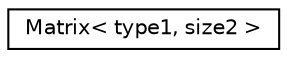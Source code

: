 digraph "Graficzna hierarchia klas"
{
 // LATEX_PDF_SIZE
  edge [fontname="Helvetica",fontsize="10",labelfontname="Helvetica",labelfontsize="10"];
  node [fontname="Helvetica",fontsize="10",shape=record];
  rankdir="LR";
  Node0 [label="Matrix\< type1, size2 \>",height=0.2,width=0.4,color="black", fillcolor="white", style="filled",URL="$class_matrix.html",tooltip=" "];
}
